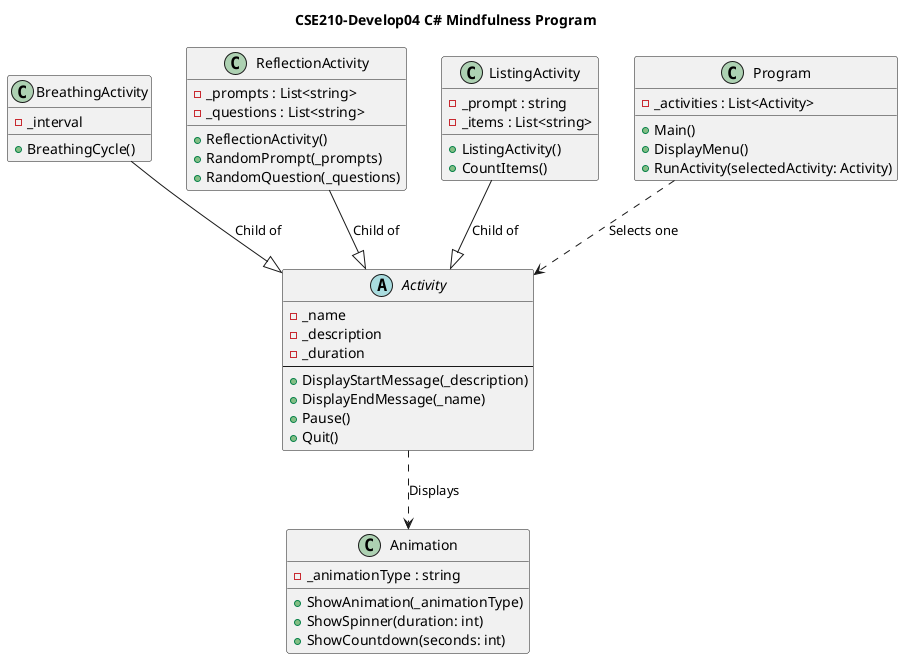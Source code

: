 @startuml
title CSE210-Develop04 C# Mindfulness Program

'--------------------------------------------------
' Base class for common activity behavior
'--------------------------------------------------
abstract class Activity {
  - _name
  - _description
  - _duration
  --
  + DisplayStartMessage(_description)
  + DisplayEndMessage(_name)
  + Pause()
  + Quit()
}

'--------------------------------------------------
' Breathing Activity: alternates between "Breathe in" and "Breathe out"
'--------------------------------------------------
class BreathingActivity {
  - _interval
  + BreathingCycle()
}
BreathingActivity --|> Activity : Child of

'--------------------------------------------------
' Reflection Activity: shows a random prompt and then reflective questions
'--------------------------------------------------
class ReflectionActivity {
  - _prompts : List<string>
  - _questions : List<string>
  + ReflectionActivity()
  + RandomPrompt(_prompts)
  + RandomQuestion(_questions)
}
ReflectionActivity --|> Activity : Child of

'--------------------------------------------------
' Listing Activity: shows a prompt and lets the user list items until the time is up
'--------------------------------------------------
class ListingActivity {
  - _prompt : string
  - _items : List<string>
  + ListingActivity()
  + CountItems()
}
ListingActivity --|> Activity : Child of

'--------------------------------------------------
' Utility class for any animations (spinner, countdown, etc.)
'--------------------------------------------------
class Animation {
  - _animationType : string
  + ShowAnimation(_animationType)
  + ShowSpinner(duration: int)
  + ShowCountdown(seconds: int)
}

'--------------------------------------------------
' Main program: contains the menu system and drives the activity selection
'--------------------------------------------------
class Program {
  - _activities : List<Activity>
  + Main()
  + DisplayMenu()
  + RunActivity(selectedActivity: Activity)
}

' Relationships depicting that Program uses the Activity base class ...
Program ..> Activity : Selects one

' And Activity uses Animation for pauses and animations.
Activity ..> Animation : Displays

@enduml